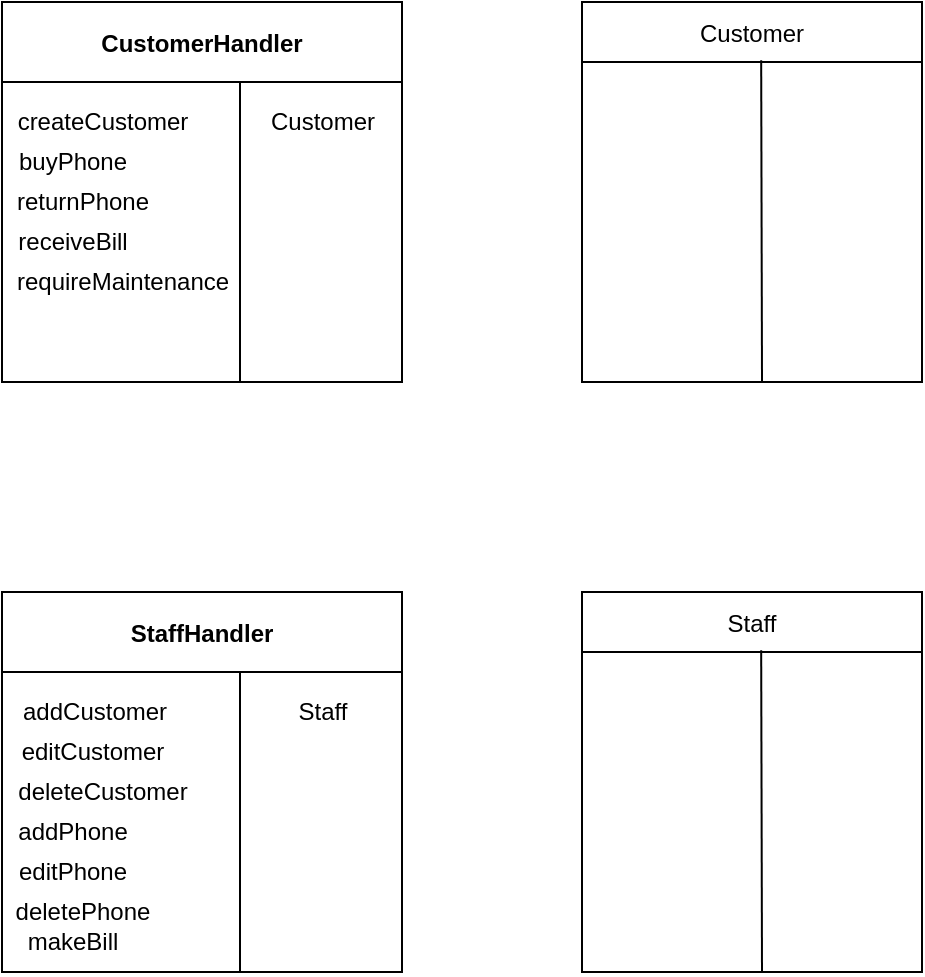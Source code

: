 <mxfile version="16.1.0" type="device" pages="3"><diagram id="q9pacjimGFGtkCTB5RSw" name="Page-1"><mxGraphModel dx="794" dy="490" grid="1" gridSize="10" guides="1" tooltips="1" connect="1" arrows="1" fold="1" page="1" pageScale="1" pageWidth="827" pageHeight="1169" math="0" shadow="0"><root><mxCell id="0"/><mxCell id="1" parent="0"/><mxCell id="vi0Lbpp2nrBMZusDsCzv-1" value="CustomerHandler" style="swimlane;startSize=40;" parent="1" vertex="1"><mxGeometry x="60" y="100" width="200" height="190" as="geometry"/></mxCell><mxCell id="vi0Lbpp2nrBMZusDsCzv-4" value="createCustomer" style="text;html=1;align=center;verticalAlign=middle;resizable=0;points=[];autosize=1;strokeColor=none;fillColor=none;" parent="vi0Lbpp2nrBMZusDsCzv-1" vertex="1"><mxGeometry y="50" width="100" height="20" as="geometry"/></mxCell><mxCell id="vi0Lbpp2nrBMZusDsCzv-3" value="buyPhone" style="text;html=1;align=center;verticalAlign=middle;resizable=0;points=[];autosize=1;strokeColor=none;fillColor=none;" parent="vi0Lbpp2nrBMZusDsCzv-1" vertex="1"><mxGeometry y="70" width="70" height="20" as="geometry"/></mxCell><mxCell id="rtRMBD1KXk7HVDrqONrq-1" value="returnPhone" style="text;html=1;align=center;verticalAlign=middle;resizable=0;points=[];autosize=1;strokeColor=none;fillColor=none;" parent="vi0Lbpp2nrBMZusDsCzv-1" vertex="1"><mxGeometry y="90" width="80" height="20" as="geometry"/></mxCell><mxCell id="rtRMBD1KXk7HVDrqONrq-2" value="receiveBill" style="text;html=1;align=center;verticalAlign=middle;resizable=0;points=[];autosize=1;strokeColor=none;fillColor=none;" parent="vi0Lbpp2nrBMZusDsCzv-1" vertex="1"><mxGeometry y="110" width="70" height="20" as="geometry"/></mxCell><mxCell id="rtRMBD1KXk7HVDrqONrq-3" value="requireMaintenance" style="text;html=1;align=center;verticalAlign=middle;resizable=0;points=[];autosize=1;strokeColor=none;fillColor=none;" parent="vi0Lbpp2nrBMZusDsCzv-1" vertex="1"><mxGeometry y="130" width="120" height="20" as="geometry"/></mxCell><mxCell id="vi0Lbpp2nrBMZusDsCzv-2" value="" style="endArrow=none;html=1;rounded=0;entryX=0.595;entryY=0.211;entryDx=0;entryDy=0;entryPerimeter=0;" parent="1" target="vi0Lbpp2nrBMZusDsCzv-1" edge="1"><mxGeometry width="50" height="50" relative="1" as="geometry"><mxPoint x="179" y="290" as="sourcePoint"/><mxPoint x="260" y="220" as="targetPoint"/></mxGeometry></mxCell><mxCell id="rtRMBD1KXk7HVDrqONrq-4" value="Customer" style="text;html=1;align=center;verticalAlign=middle;resizable=0;points=[];autosize=1;strokeColor=none;fillColor=none;" parent="1" vertex="1"><mxGeometry x="185" y="150" width="70" height="20" as="geometry"/></mxCell><mxCell id="rtRMBD1KXk7HVDrqONrq-5" value="Customer" style="swimlane;fontStyle=0;childLayout=stackLayout;horizontal=1;startSize=30;horizontalStack=0;resizeParent=1;resizeParentMax=0;resizeLast=0;collapsible=1;marginBottom=0;" parent="1" vertex="1"><mxGeometry x="350" y="100" width="170" height="190" as="geometry"/></mxCell><mxCell id="rtRMBD1KXk7HVDrqONrq-9" value="" style="endArrow=none;html=1;rounded=0;entryX=0.527;entryY=0.153;entryDx=0;entryDy=0;entryPerimeter=0;" parent="1" target="rtRMBD1KXk7HVDrqONrq-5" edge="1"><mxGeometry width="50" height="50" relative="1" as="geometry"><mxPoint x="440" y="290" as="sourcePoint"/><mxPoint x="340" y="190" as="targetPoint"/></mxGeometry></mxCell><mxCell id="6g5JFdRrBMDeentGEedH-1" value="StaffHandler" style="swimlane;startSize=40;" vertex="1" parent="1"><mxGeometry x="60" y="395" width="200" height="190" as="geometry"/></mxCell><mxCell id="6g5JFdRrBMDeentGEedH-2" value="addCustomer&lt;span style=&quot;white-space: pre&quot;&gt;&#9;&lt;/span&gt;" style="text;html=1;align=center;verticalAlign=middle;resizable=0;points=[];autosize=1;strokeColor=none;fillColor=none;" vertex="1" parent="6g5JFdRrBMDeentGEedH-1"><mxGeometry y="50" width="100" height="20" as="geometry"/></mxCell><mxCell id="6g5JFdRrBMDeentGEedH-3" value="editCustomer" style="text;html=1;align=center;verticalAlign=middle;resizable=0;points=[];autosize=1;strokeColor=none;fillColor=none;" vertex="1" parent="6g5JFdRrBMDeentGEedH-1"><mxGeometry y="70" width="90" height="20" as="geometry"/></mxCell><mxCell id="6g5JFdRrBMDeentGEedH-4" value="deleteCustomer" style="text;html=1;align=center;verticalAlign=middle;resizable=0;points=[];autosize=1;strokeColor=none;fillColor=none;" vertex="1" parent="6g5JFdRrBMDeentGEedH-1"><mxGeometry y="90" width="100" height="20" as="geometry"/></mxCell><mxCell id="6g5JFdRrBMDeentGEedH-5" value="addPhone" style="text;html=1;align=center;verticalAlign=middle;resizable=0;points=[];autosize=1;strokeColor=none;fillColor=none;" vertex="1" parent="6g5JFdRrBMDeentGEedH-1"><mxGeometry y="110" width="70" height="20" as="geometry"/></mxCell><mxCell id="6g5JFdRrBMDeentGEedH-6" value="editPhone" style="text;html=1;align=center;verticalAlign=middle;resizable=0;points=[];autosize=1;strokeColor=none;fillColor=none;" vertex="1" parent="6g5JFdRrBMDeentGEedH-1"><mxGeometry y="130" width="70" height="20" as="geometry"/></mxCell><mxCell id="6g5JFdRrBMDeentGEedH-12" value="deletePhone" style="text;html=1;align=center;verticalAlign=middle;resizable=0;points=[];autosize=1;strokeColor=none;fillColor=none;" vertex="1" parent="6g5JFdRrBMDeentGEedH-1"><mxGeometry y="150" width="80" height="20" as="geometry"/></mxCell><mxCell id="6g5JFdRrBMDeentGEedH-13" value="makeBill" style="text;html=1;align=center;verticalAlign=middle;resizable=0;points=[];autosize=1;strokeColor=none;fillColor=none;" vertex="1" parent="6g5JFdRrBMDeentGEedH-1"><mxGeometry x="5" y="165" width="60" height="20" as="geometry"/></mxCell><mxCell id="6g5JFdRrBMDeentGEedH-7" value="" style="endArrow=none;html=1;rounded=0;entryX=0.595;entryY=0.211;entryDx=0;entryDy=0;entryPerimeter=0;" edge="1" parent="1" target="6g5JFdRrBMDeentGEedH-1"><mxGeometry width="50" height="50" relative="1" as="geometry"><mxPoint x="179" y="585" as="sourcePoint"/><mxPoint x="260" y="515" as="targetPoint"/></mxGeometry></mxCell><mxCell id="6g5JFdRrBMDeentGEedH-8" value="Staff" style="text;html=1;align=center;verticalAlign=middle;resizable=0;points=[];autosize=1;strokeColor=none;fillColor=none;" vertex="1" parent="1"><mxGeometry x="200" y="445" width="40" height="20" as="geometry"/></mxCell><mxCell id="6g5JFdRrBMDeentGEedH-9" value="Staff" style="swimlane;fontStyle=0;childLayout=stackLayout;horizontal=1;startSize=30;horizontalStack=0;resizeParent=1;resizeParentMax=0;resizeLast=0;collapsible=1;marginBottom=0;" vertex="1" parent="1"><mxGeometry x="350" y="395" width="170" height="190" as="geometry"/></mxCell><mxCell id="6g5JFdRrBMDeentGEedH-10" value="" style="endArrow=none;html=1;rounded=0;entryX=0.527;entryY=0.153;entryDx=0;entryDy=0;entryPerimeter=0;" edge="1" parent="1" target="6g5JFdRrBMDeentGEedH-9"><mxGeometry width="50" height="50" relative="1" as="geometry"><mxPoint x="440" y="585" as="sourcePoint"/><mxPoint x="340" y="485" as="targetPoint"/></mxGeometry></mxCell></root></mxGraphModel></diagram><diagram id="VASYLCzxS_N-xts28IOo" name="Page-2"><mxGraphModel dx="993" dy="612" grid="1" gridSize="10" guides="1" tooltips="1" connect="1" arrows="1" fold="1" page="1" pageScale="1" pageWidth="827" pageHeight="1169" math="0" shadow="0"><root><mxCell id="But0us4ZkABLz87t-HTS-0"/><mxCell id="But0us4ZkABLz87t-HTS-1" parent="But0us4ZkABLz87t-HTS-0"/><mxCell id="4EdT63I0k6u3DHWk9C9q-5" value="CustomerScreen" style="swimlane;" parent="But0us4ZkABLz87t-HTS-1" vertex="1"><mxGeometry x="20" y="270" width="205" height="110" as="geometry"><mxRectangle x="20" y="270" width="130" height="23" as="alternateBounds"/></mxGeometry></mxCell><mxCell id="4EdT63I0k6u3DHWk9C9q-6" value="Accept customer &lt;br&gt;information" style="text;html=1;align=center;verticalAlign=middle;resizable=0;points=[];autosize=1;strokeColor=none;fillColor=none;" parent="4EdT63I0k6u3DHWk9C9q-5" vertex="1"><mxGeometry y="30" width="110" height="30" as="geometry"/></mxCell><mxCell id="4EdT63I0k6u3DHWk9C9q-8" value="CustomerHandler" style="text;html=1;align=center;verticalAlign=middle;resizable=0;points=[];autosize=1;strokeColor=none;fillColor=none;" parent="4EdT63I0k6u3DHWk9C9q-5" vertex="1"><mxGeometry x="95" y="30" width="110" height="20" as="geometry"/></mxCell><mxCell id="4EdT63I0k6u3DHWk9C9q-7" value="" style="endArrow=none;html=1;rounded=0;exitX=0.5;exitY=1;exitDx=0;exitDy=0;entryX=0.507;entryY=0.207;entryDx=0;entryDy=0;entryPerimeter=0;" parent="But0us4ZkABLz87t-HTS-1" source="4EdT63I0k6u3DHWk9C9q-5" target="4EdT63I0k6u3DHWk9C9q-5" edge="1"><mxGeometry width="50" height="50" relative="1" as="geometry"><mxPoint x="390" y="580" as="sourcePoint"/><mxPoint x="170" y="320" as="targetPoint"/></mxGeometry></mxCell><mxCell id="4EdT63I0k6u3DHWk9C9q-9" value="BuyPhoneScreen" style="swimlane;" parent="But0us4ZkABLz87t-HTS-1" vertex="1"><mxGeometry x="20" y="400" width="205" height="90" as="geometry"/></mxCell><mxCell id="4EdT63I0k6u3DHWk9C9q-12" value="CustomerHandler" style="text;html=1;align=center;verticalAlign=middle;resizable=0;points=[];autosize=1;strokeColor=none;fillColor=none;" parent="4EdT63I0k6u3DHWk9C9q-9" vertex="1"><mxGeometry x="95" y="30" width="110" height="20" as="geometry"/></mxCell><mxCell id="4EdT63I0k6u3DHWk9C9q-11" value="buyPhone" style="text;html=1;align=center;verticalAlign=middle;resizable=0;points=[];autosize=1;strokeColor=none;fillColor=none;" parent="4EdT63I0k6u3DHWk9C9q-9" vertex="1"><mxGeometry y="30" width="70" height="20" as="geometry"/></mxCell><mxCell id="4EdT63I0k6u3DHWk9C9q-10" value="" style="endArrow=none;html=1;rounded=0;exitX=0.5;exitY=1;exitDx=0;exitDy=0;entryX=0.503;entryY=0.218;entryDx=0;entryDy=0;entryPerimeter=0;" parent="But0us4ZkABLz87t-HTS-1" source="4EdT63I0k6u3DHWk9C9q-9" target="4EdT63I0k6u3DHWk9C9q-9" edge="1"><mxGeometry width="50" height="50" relative="1" as="geometry"><mxPoint x="390" y="580" as="sourcePoint"/><mxPoint x="160" y="455" as="targetPoint"/></mxGeometry></mxCell><mxCell id="4EdT63I0k6u3DHWk9C9q-13" value="ReturnPhoneScreen" style="swimlane;" parent="But0us4ZkABLz87t-HTS-1" vertex="1"><mxGeometry x="20" y="520" width="210" height="100" as="geometry"/></mxCell><mxCell id="4EdT63I0k6u3DHWk9C9q-14" value="returnPhone" style="text;html=1;align=center;verticalAlign=middle;resizable=0;points=[];autosize=1;strokeColor=none;fillColor=none;" parent="4EdT63I0k6u3DHWk9C9q-13" vertex="1"><mxGeometry y="40" width="80" height="20" as="geometry"/></mxCell><mxCell id="4EdT63I0k6u3DHWk9C9q-15" value="CustomerHandler" style="text;html=1;align=center;verticalAlign=middle;resizable=0;points=[];autosize=1;strokeColor=none;fillColor=none;" parent="4EdT63I0k6u3DHWk9C9q-13" vertex="1"><mxGeometry x="100" y="40" width="110" height="20" as="geometry"/></mxCell><mxCell id="4EdT63I0k6u3DHWk9C9q-17" value="" style="endArrow=none;html=1;rounded=0;exitX=0.5;exitY=1;exitDx=0;exitDy=0;entryX=0.507;entryY=0.216;entryDx=0;entryDy=0;entryPerimeter=0;" parent="But0us4ZkABLz87t-HTS-1" source="4EdT63I0k6u3DHWk9C9q-13" target="4EdT63I0k6u3DHWk9C9q-13" edge="1"><mxGeometry width="50" height="50" relative="1" as="geometry"><mxPoint x="390" y="580" as="sourcePoint"/><mxPoint x="410" y="480" as="targetPoint"/></mxGeometry></mxCell><mxCell id="4EdT63I0k6u3DHWk9C9q-20" value="ReceiveBillScreen" style="swimlane;" parent="But0us4ZkABLz87t-HTS-1" vertex="1"><mxGeometry x="20" y="640" width="205" height="90" as="geometry"/></mxCell><mxCell id="4EdT63I0k6u3DHWk9C9q-21" value="receiveBill" style="text;html=1;align=center;verticalAlign=middle;resizable=0;points=[];autosize=1;strokeColor=none;fillColor=none;" parent="4EdT63I0k6u3DHWk9C9q-20" vertex="1"><mxGeometry x="-5" y="40" width="70" height="20" as="geometry"/></mxCell><mxCell id="4EdT63I0k6u3DHWk9C9q-22" value="CustomerHandler" style="text;html=1;align=center;verticalAlign=middle;resizable=0;points=[];autosize=1;strokeColor=none;fillColor=none;" parent="4EdT63I0k6u3DHWk9C9q-20" vertex="1"><mxGeometry x="95" y="40" width="110" height="20" as="geometry"/></mxCell><mxCell id="4EdT63I0k6u3DHWk9C9q-23" value="" style="endArrow=none;html=1;rounded=0;exitX=0.5;exitY=1;exitDx=0;exitDy=0;entryX=0.503;entryY=0.116;entryDx=0;entryDy=0;entryPerimeter=0;" parent="But0us4ZkABLz87t-HTS-1" source="4EdT63I0k6u3DHWk9C9q-20" target="4EdT63I0k6u3DHWk9C9q-20" edge="1"><mxGeometry width="50" height="50" relative="1" as="geometry"><mxPoint x="410" y="650" as="sourcePoint"/><mxPoint x="397" y="474" as="targetPoint"/></mxGeometry></mxCell><mxCell id="4EdT63I0k6u3DHWk9C9q-24" value="RequireMaintenanceScreen" style="swimlane;" parent="But0us4ZkABLz87t-HTS-1" vertex="1"><mxGeometry x="20" y="760" width="240" height="100" as="geometry"/></mxCell><mxCell id="4EdT63I0k6u3DHWk9C9q-25" value="requireMaintenance" style="text;html=1;align=center;verticalAlign=middle;resizable=0;points=[];autosize=1;strokeColor=none;fillColor=none;" parent="4EdT63I0k6u3DHWk9C9q-24" vertex="1"><mxGeometry y="35" width="120" height="20" as="geometry"/></mxCell><mxCell id="4EdT63I0k6u3DHWk9C9q-26" value="CustomerHandler" style="text;html=1;align=center;verticalAlign=middle;resizable=0;points=[];autosize=1;strokeColor=none;fillColor=none;" parent="4EdT63I0k6u3DHWk9C9q-24" vertex="1"><mxGeometry x="130" y="35" width="110" height="20" as="geometry"/></mxCell><mxCell id="4EdT63I0k6u3DHWk9C9q-27" value="" style="endArrow=none;html=1;rounded=0;entryX=0.5;entryY=0.1;entryDx=0;entryDy=0;entryPerimeter=0;exitX=0.5;exitY=1;exitDx=0;exitDy=0;" parent="But0us4ZkABLz87t-HTS-1" source="4EdT63I0k6u3DHWk9C9q-24" target="4EdT63I0k6u3DHWk9C9q-24" edge="1"><mxGeometry width="50" height="50" relative="1" as="geometry"><mxPoint x="390" y="510" as="sourcePoint"/><mxPoint x="440" y="460" as="targetPoint"/></mxGeometry></mxCell><mxCell id="2ipgf9OjWLmJhyGRq4yi-0" value="CustomerHandler" style="swimlane;startSize=40;" parent="But0us4ZkABLz87t-HTS-1" vertex="1"><mxGeometry x="260" y="460" width="190" height="190" as="geometry"/></mxCell><mxCell id="2ipgf9OjWLmJhyGRq4yi-1" value="createCustomer" style="text;html=1;align=center;verticalAlign=middle;resizable=0;points=[];autosize=1;strokeColor=none;fillColor=none;" parent="2ipgf9OjWLmJhyGRq4yi-0" vertex="1"><mxGeometry y="50" width="100" height="20" as="geometry"/></mxCell><mxCell id="2ipgf9OjWLmJhyGRq4yi-2" value="buyPhone" style="text;html=1;align=center;verticalAlign=middle;resizable=0;points=[];autosize=1;strokeColor=none;fillColor=none;" parent="2ipgf9OjWLmJhyGRq4yi-0" vertex="1"><mxGeometry y="70" width="70" height="20" as="geometry"/></mxCell><mxCell id="2ipgf9OjWLmJhyGRq4yi-3" value="returnPhone" style="text;html=1;align=center;verticalAlign=middle;resizable=0;points=[];autosize=1;strokeColor=none;fillColor=none;" parent="2ipgf9OjWLmJhyGRq4yi-0" vertex="1"><mxGeometry y="90" width="80" height="20" as="geometry"/></mxCell><mxCell id="2ipgf9OjWLmJhyGRq4yi-4" value="receiveBill" style="text;html=1;align=center;verticalAlign=middle;resizable=0;points=[];autosize=1;strokeColor=none;fillColor=none;" parent="2ipgf9OjWLmJhyGRq4yi-0" vertex="1"><mxGeometry y="110" width="70" height="20" as="geometry"/></mxCell><mxCell id="2ipgf9OjWLmJhyGRq4yi-5" value="requireMaintenance" style="text;html=1;align=center;verticalAlign=middle;resizable=0;points=[];autosize=1;strokeColor=none;fillColor=none;" parent="2ipgf9OjWLmJhyGRq4yi-0" vertex="1"><mxGeometry y="130" width="120" height="20" as="geometry"/></mxCell><mxCell id="2ipgf9OjWLmJhyGRq4yi-7" value="Customer" style="text;html=1;align=center;verticalAlign=middle;resizable=0;points=[];autosize=1;strokeColor=none;fillColor=none;" parent="2ipgf9OjWLmJhyGRq4yi-0" vertex="1"><mxGeometry x="120" y="50" width="70" height="20" as="geometry"/></mxCell><mxCell id="2ipgf9OjWLmJhyGRq4yi-6" value="" style="endArrow=none;html=1;rounded=0;" parent="But0us4ZkABLz87t-HTS-1" edge="1"><mxGeometry width="50" height="50" relative="1" as="geometry"><mxPoint x="380" y="650" as="sourcePoint"/><mxPoint x="380" y="500" as="targetPoint"/></mxGeometry></mxCell><mxCell id="2ipgf9OjWLmJhyGRq4yi-8" value="Customer" style="swimlane;" parent="But0us4ZkABLz87t-HTS-1" vertex="1"><mxGeometry x="460" y="460" width="200" height="220" as="geometry"/></mxCell><mxCell id="2ipgf9OjWLmJhyGRq4yi-10" value="buyPhone" style="text;html=1;align=center;verticalAlign=middle;resizable=0;points=[];autosize=1;strokeColor=none;fillColor=none;" parent="2ipgf9OjWLmJhyGRq4yi-8" vertex="1"><mxGeometry y="55" width="70" height="20" as="geometry"/></mxCell><mxCell id="2ipgf9OjWLmJhyGRq4yi-11" value="returnPhone" style="text;html=1;align=center;verticalAlign=middle;resizable=0;points=[];autosize=1;strokeColor=none;fillColor=none;" parent="2ipgf9OjWLmJhyGRq4yi-8" vertex="1"><mxGeometry y="90" width="80" height="20" as="geometry"/></mxCell><mxCell id="2ipgf9OjWLmJhyGRq4yi-12" value="receiveBill" style="text;html=1;align=center;verticalAlign=middle;resizable=0;points=[];autosize=1;strokeColor=none;fillColor=none;" parent="2ipgf9OjWLmJhyGRq4yi-8" vertex="1"><mxGeometry y="120" width="70" height="20" as="geometry"/></mxCell><mxCell id="2ipgf9OjWLmJhyGRq4yi-13" value="requireMaintenance" style="text;html=1;align=center;verticalAlign=middle;resizable=0;points=[];autosize=1;strokeColor=none;fillColor=none;" parent="2ipgf9OjWLmJhyGRq4yi-8" vertex="1"><mxGeometry y="155" width="120" height="20" as="geometry"/></mxCell><mxCell id="2ipgf9OjWLmJhyGRq4yi-18" value="Maintenance" style="text;html=1;align=center;verticalAlign=middle;resizable=0;points=[];autosize=1;strokeColor=none;fillColor=none;" parent="2ipgf9OjWLmJhyGRq4yi-8" vertex="1"><mxGeometry x="120" y="155" width="80" height="20" as="geometry"/></mxCell><mxCell id="2ipgf9OjWLmJhyGRq4yi-17" value="Payment" style="text;html=1;align=center;verticalAlign=middle;resizable=0;points=[];autosize=1;strokeColor=none;fillColor=none;" parent="2ipgf9OjWLmJhyGRq4yi-8" vertex="1"><mxGeometry x="120" y="120" width="60" height="20" as="geometry"/></mxCell><mxCell id="2ipgf9OjWLmJhyGRq4yi-16" value="Phone" style="text;html=1;align=center;verticalAlign=middle;resizable=0;points=[];autosize=1;strokeColor=none;fillColor=none;" parent="2ipgf9OjWLmJhyGRq4yi-8" vertex="1"><mxGeometry x="120" y="90" width="50" height="20" as="geometry"/></mxCell><mxCell id="2ipgf9OjWLmJhyGRq4yi-15" value="Phone" style="text;html=1;align=center;verticalAlign=middle;resizable=0;points=[];autosize=1;strokeColor=none;fillColor=none;" parent="2ipgf9OjWLmJhyGRq4yi-8" vertex="1"><mxGeometry x="120" y="55" width="50" height="20" as="geometry"/></mxCell><mxCell id="2ipgf9OjWLmJhyGRq4yi-27" value="CustomerDB" style="text;html=1;align=center;verticalAlign=middle;resizable=0;points=[];autosize=1;strokeColor=none;fillColor=none;" parent="2ipgf9OjWLmJhyGRq4yi-8" vertex="1"><mxGeometry x="120" y="190" width="80" height="20" as="geometry"/></mxCell><mxCell id="2ipgf9OjWLmJhyGRq4yi-14" value="" style="endArrow=none;html=1;rounded=0;entryX=0.607;entryY=0.112;entryDx=0;entryDy=0;entryPerimeter=0;" parent="But0us4ZkABLz87t-HTS-1" target="2ipgf9OjWLmJhyGRq4yi-8" edge="1"><mxGeometry width="50" height="50" relative="1" as="geometry"><mxPoint x="581" y="680" as="sourcePoint"/><mxPoint x="588" y="480" as="targetPoint"/></mxGeometry></mxCell><mxCell id="2ipgf9OjWLmJhyGRq4yi-20" value="Phone" style="swimlane;startSize=30;" parent="But0us4ZkABLz87t-HTS-1" vertex="1"><mxGeometry x="700" y="370" width="120" height="70" as="geometry"/></mxCell><mxCell id="2ipgf9OjWLmJhyGRq4yi-32" value="PhoneDB" style="text;html=1;align=center;verticalAlign=middle;resizable=0;points=[];autosize=1;strokeColor=none;fillColor=none;" parent="2ipgf9OjWLmJhyGRq4yi-20" vertex="1"><mxGeometry x="57" y="30" width="70" height="20" as="geometry"/></mxCell><mxCell id="2ipgf9OjWLmJhyGRq4yi-22" value="" style="endArrow=none;html=1;rounded=0;entryX=0.5;entryY=1;entryDx=0;entryDy=0;" parent="But0us4ZkABLz87t-HTS-1" target="2ipgf9OjWLmJhyGRq4yi-20" edge="1"><mxGeometry width="50" height="50" relative="1" as="geometry"><mxPoint x="760" y="400" as="sourcePoint"/><mxPoint x="749" y="440" as="targetPoint"/></mxGeometry></mxCell><mxCell id="2ipgf9OjWLmJhyGRq4yi-23" value="Payment" style="swimlane;" parent="But0us4ZkABLz87t-HTS-1" vertex="1"><mxGeometry x="700" y="450" width="127" height="80" as="geometry"/></mxCell><mxCell id="2ipgf9OjWLmJhyGRq4yi-33" value="PaymentDB" style="text;html=1;align=center;verticalAlign=middle;resizable=0;points=[];autosize=1;strokeColor=none;fillColor=none;" parent="2ipgf9OjWLmJhyGRq4yi-23" vertex="1"><mxGeometry x="45" y="30" width="80" height="20" as="geometry"/></mxCell><mxCell id="2ipgf9OjWLmJhyGRq4yi-24" value="" style="endArrow=none;html=1;rounded=0;" parent="But0us4ZkABLz87t-HTS-1" edge="1"><mxGeometry width="50" height="50" relative="1" as="geometry"><mxPoint x="750" y="474" as="sourcePoint"/><mxPoint x="750" y="530" as="targetPoint"/></mxGeometry></mxCell><mxCell id="2ipgf9OjWLmJhyGRq4yi-25" value="Maintenance" style="swimlane;" parent="But0us4ZkABLz87t-HTS-1" vertex="1"><mxGeometry x="690" y="670" width="130" height="70" as="geometry"/></mxCell><mxCell id="2ipgf9OjWLmJhyGRq4yi-34" value="MaintenanceDB" style="text;html=1;align=center;verticalAlign=middle;resizable=0;points=[];autosize=1;strokeColor=none;fillColor=none;" parent="2ipgf9OjWLmJhyGRq4yi-25" vertex="1"><mxGeometry x="35" y="30" width="100" height="20" as="geometry"/></mxCell><mxCell id="2ipgf9OjWLmJhyGRq4yi-26" value="" style="endArrow=none;html=1;rounded=0;exitX=0.25;exitY=1;exitDx=0;exitDy=0;entryX=0.252;entryY=0.32;entryDx=0;entryDy=0;entryPerimeter=0;" parent="But0us4ZkABLz87t-HTS-1" source="2ipgf9OjWLmJhyGRq4yi-25" target="2ipgf9OjWLmJhyGRq4yi-25" edge="1"><mxGeometry width="50" height="50" relative="1" as="geometry"><mxPoint x="737" y="840" as="sourcePoint"/><mxPoint x="728" y="660" as="targetPoint"/></mxGeometry></mxCell><mxCell id="2ipgf9OjWLmJhyGRq4yi-28" value="CustomerDB" style="swimlane;" parent="But0us4ZkABLz87t-HTS-1" vertex="1"><mxGeometry x="460" y="720" width="200" height="70" as="geometry"><mxRectangle x="20" y="270" width="130" height="23" as="alternateBounds"/></mxGeometry></mxCell><mxCell id="2ipgf9OjWLmJhyGRq4yi-29" value="write Customer&amp;nbsp;" style="text;html=1;align=center;verticalAlign=middle;resizable=0;points=[];autosize=1;strokeColor=none;fillColor=none;" parent="2ipgf9OjWLmJhyGRq4yi-28" vertex="1"><mxGeometry x="5" y="35" width="100" height="20" as="geometry"/></mxCell><mxCell id="2ipgf9OjWLmJhyGRq4yi-31" value="" style="endArrow=none;html=1;rounded=0;entryX=0.495;entryY=0.218;entryDx=0;entryDy=0;entryPerimeter=0;exitX=0.5;exitY=1;exitDx=0;exitDy=0;" parent="But0us4ZkABLz87t-HTS-1" source="2ipgf9OjWLmJhyGRq4yi-28" target="2ipgf9OjWLmJhyGRq4yi-28" edge="1"><mxGeometry width="50" height="50" relative="1" as="geometry"><mxPoint x="390" y="620" as="sourcePoint"/><mxPoint x="440" y="570" as="targetPoint"/></mxGeometry></mxCell><mxCell id="2ipgf9OjWLmJhyGRq4yi-35" value="PhoneDB" style="swimlane;" parent="But0us4ZkABLz87t-HTS-1" vertex="1"><mxGeometry x="696" y="290" width="128" height="70" as="geometry"/></mxCell><mxCell id="2ipgf9OjWLmJhyGRq4yi-36" value="Buy&amp;nbsp;" style="text;html=1;align=center;verticalAlign=middle;resizable=0;points=[];autosize=1;strokeColor=none;fillColor=none;" parent="2ipgf9OjWLmJhyGRq4yi-35" vertex="1"><mxGeometry x="6" y="25" width="40" height="20" as="geometry"/></mxCell><mxCell id="2ipgf9OjWLmJhyGRq4yi-37" value="Phone" style="text;html=1;align=center;verticalAlign=middle;resizable=0;points=[];autosize=1;strokeColor=none;fillColor=none;" parent="2ipgf9OjWLmJhyGRq4yi-35" vertex="1"><mxGeometry x="1" y="50" width="50" height="20" as="geometry"/></mxCell><mxCell id="2ipgf9OjWLmJhyGRq4yi-38" value="" style="endArrow=none;html=1;rounded=0;exitX=0.5;exitY=1;exitDx=0;exitDy=0;entryX=0.499;entryY=0.114;entryDx=0;entryDy=0;entryPerimeter=0;" parent="But0us4ZkABLz87t-HTS-1" source="2ipgf9OjWLmJhyGRq4yi-35" target="2ipgf9OjWLmJhyGRq4yi-35" edge="1"><mxGeometry width="50" height="50" relative="1" as="geometry"><mxPoint x="390" y="630" as="sourcePoint"/><mxPoint x="560" y="340" as="targetPoint"/></mxGeometry></mxCell><mxCell id="2ipgf9OjWLmJhyGRq4yi-39" value="PaymentDB" style="swimlane;" parent="But0us4ZkABLz87t-HTS-1" vertex="1"><mxGeometry x="700" y="550" width="124" height="100" as="geometry"/></mxCell><mxCell id="2ipgf9OjWLmJhyGRq4yi-42" value="Details" style="text;html=1;align=center;verticalAlign=middle;resizable=0;points=[];autosize=1;strokeColor=none;fillColor=none;" parent="2ipgf9OjWLmJhyGRq4yi-39" vertex="1"><mxGeometry y="70" width="50" height="20" as="geometry"/></mxCell><mxCell id="2ipgf9OjWLmJhyGRq4yi-41" value="Date" style="text;html=1;align=center;verticalAlign=middle;resizable=0;points=[];autosize=1;strokeColor=none;fillColor=none;" parent="2ipgf9OjWLmJhyGRq4yi-39" vertex="1"><mxGeometry y="50" width="40" height="20" as="geometry"/></mxCell><mxCell id="2ipgf9OjWLmJhyGRq4yi-40" value="Bill&amp;nbsp;" style="text;html=1;align=center;verticalAlign=middle;resizable=0;points=[];autosize=1;strokeColor=none;fillColor=none;" parent="2ipgf9OjWLmJhyGRq4yi-39" vertex="1"><mxGeometry y="30" width="30" height="20" as="geometry"/></mxCell><mxCell id="2ipgf9OjWLmJhyGRq4yi-45" value="" style="endArrow=none;html=1;rounded=0;entryX=0.489;entryY=0.236;entryDx=0;entryDy=0;entryPerimeter=0;exitX=0.5;exitY=1;exitDx=0;exitDy=0;" parent="But0us4ZkABLz87t-HTS-1" source="2ipgf9OjWLmJhyGRq4yi-39" target="2ipgf9OjWLmJhyGRq4yi-39" edge="1"><mxGeometry width="50" height="50" relative="1" as="geometry"><mxPoint x="390" y="630" as="sourcePoint"/><mxPoint x="760" y="580" as="targetPoint"/></mxGeometry></mxCell><mxCell id="2ipgf9OjWLmJhyGRq4yi-46" value="MaintenanceDB" style="swimlane;" parent="But0us4ZkABLz87t-HTS-1" vertex="1"><mxGeometry x="690" y="760" width="130" height="100" as="geometry"/></mxCell><mxCell id="2ipgf9OjWLmJhyGRq4yi-48" value="Customer" style="text;html=1;align=center;verticalAlign=middle;resizable=0;points=[];autosize=1;strokeColor=none;fillColor=none;" parent="2ipgf9OjWLmJhyGRq4yi-46" vertex="1"><mxGeometry y="55" width="70" height="20" as="geometry"/></mxCell><mxCell id="2ipgf9OjWLmJhyGRq4yi-47" value="Phone" style="text;html=1;align=center;verticalAlign=middle;resizable=0;points=[];autosize=1;strokeColor=none;fillColor=none;" parent="2ipgf9OjWLmJhyGRq4yi-46" vertex="1"><mxGeometry y="35" width="50" height="20" as="geometry"/></mxCell><mxCell id="2ipgf9OjWLmJhyGRq4yi-49" value="Error" style="text;html=1;align=center;verticalAlign=middle;resizable=0;points=[];autosize=1;strokeColor=none;fillColor=none;" parent="2ipgf9OjWLmJhyGRq4yi-46" vertex="1"><mxGeometry y="80" width="40" height="20" as="geometry"/></mxCell><mxCell id="2ipgf9OjWLmJhyGRq4yi-50" value="" style="endArrow=none;html=1;rounded=0;exitX=0.5;exitY=1;exitDx=0;exitDy=0;entryX=0.488;entryY=0.24;entryDx=0;entryDy=0;entryPerimeter=0;" parent="But0us4ZkABLz87t-HTS-1" source="2ipgf9OjWLmJhyGRq4yi-46" target="2ipgf9OjWLmJhyGRq4yi-46" edge="1"><mxGeometry width="50" height="50" relative="1" as="geometry"><mxPoint x="390" y="630" as="sourcePoint"/><mxPoint x="755" y="790" as="targetPoint"/></mxGeometry></mxCell></root></mxGraphModel></diagram><diagram id="ZqmJuc60T5loQNXANwP7" name="Page-3"><mxGraphModel dx="993" dy="612" grid="1" gridSize="10" guides="1" tooltips="1" connect="1" arrows="1" fold="1" page="1" pageScale="1" pageWidth="827" pageHeight="1169" math="0" shadow="0"><root><mxCell id="YpAfcPMu-iPztqNvWkc2-0"/><mxCell id="YpAfcPMu-iPztqNvWkc2-1" parent="YpAfcPMu-iPztqNvWkc2-0"/><mxCell id="B7MIRpE8AdFawxnBj2PQ-0" value="StaffScreen" style="swimlane;" vertex="1" parent="YpAfcPMu-iPztqNvWkc2-1"><mxGeometry x="20" y="270" width="200" height="110" as="geometry"><mxRectangle x="20" y="270" width="130" height="23" as="alternateBounds"/></mxGeometry></mxCell><mxCell id="B7MIRpE8AdFawxnBj2PQ-1" value="Accept Staff&lt;br&gt;information" style="text;html=1;align=center;verticalAlign=middle;resizable=0;points=[];autosize=1;strokeColor=none;fillColor=none;" vertex="1" parent="B7MIRpE8AdFawxnBj2PQ-0"><mxGeometry y="30" width="80" height="30" as="geometry"/></mxCell><mxCell id="oTaR048eBiFosrL7htHt-4" value="StaffHandler" style="text;html=1;align=center;verticalAlign=middle;resizable=0;points=[];autosize=1;strokeColor=none;fillColor=none;" vertex="1" parent="B7MIRpE8AdFawxnBj2PQ-0"><mxGeometry x="110" y="30" width="80" height="20" as="geometry"/></mxCell><mxCell id="B7MIRpE8AdFawxnBj2PQ-3" value="" style="endArrow=none;html=1;rounded=0;exitX=0.5;exitY=1;exitDx=0;exitDy=0;entryX=0.507;entryY=0.207;entryDx=0;entryDy=0;entryPerimeter=0;" edge="1" parent="YpAfcPMu-iPztqNvWkc2-1" source="B7MIRpE8AdFawxnBj2PQ-0" target="B7MIRpE8AdFawxnBj2PQ-0"><mxGeometry width="50" height="50" relative="1" as="geometry"><mxPoint x="390" y="580" as="sourcePoint"/><mxPoint x="170" y="320" as="targetPoint"/></mxGeometry></mxCell><mxCell id="B7MIRpE8AdFawxnBj2PQ-4" value="CustomerManageScreen" style="swimlane;startSize=23;" vertex="1" parent="YpAfcPMu-iPztqNvWkc2-1"><mxGeometry x="20" y="400" width="200" height="90" as="geometry"/></mxCell><mxCell id="B7MIRpE8AdFawxnBj2PQ-5" value="StaffHandler" style="text;html=1;align=center;verticalAlign=middle;resizable=0;points=[];autosize=1;strokeColor=none;fillColor=none;" vertex="1" parent="B7MIRpE8AdFawxnBj2PQ-4"><mxGeometry x="110" y="30" width="80" height="20" as="geometry"/></mxCell><mxCell id="B7MIRpE8AdFawxnBj2PQ-6" value="addCustomer" style="text;html=1;align=center;verticalAlign=middle;resizable=0;points=[];autosize=1;strokeColor=none;fillColor=none;" vertex="1" parent="B7MIRpE8AdFawxnBj2PQ-4"><mxGeometry y="30" width="90" height="20" as="geometry"/></mxCell><mxCell id="B7MIRpE8AdFawxnBj2PQ-65" value="editCustomer" style="text;html=1;align=center;verticalAlign=middle;resizable=0;points=[];autosize=1;strokeColor=none;fillColor=none;" vertex="1" parent="B7MIRpE8AdFawxnBj2PQ-4"><mxGeometry y="50" width="90" height="20" as="geometry"/></mxCell><mxCell id="B7MIRpE8AdFawxnBj2PQ-66" value="deleteCustomer" style="text;html=1;align=center;verticalAlign=middle;resizable=0;points=[];autosize=1;strokeColor=none;fillColor=none;" vertex="1" parent="B7MIRpE8AdFawxnBj2PQ-4"><mxGeometry x="-5" y="70" width="100" height="20" as="geometry"/></mxCell><mxCell id="B7MIRpE8AdFawxnBj2PQ-7" value="" style="endArrow=none;html=1;rounded=0;exitX=0.5;exitY=1;exitDx=0;exitDy=0;entryX=0.503;entryY=0.218;entryDx=0;entryDy=0;entryPerimeter=0;" edge="1" parent="YpAfcPMu-iPztqNvWkc2-1" source="B7MIRpE8AdFawxnBj2PQ-4" target="B7MIRpE8AdFawxnBj2PQ-4"><mxGeometry width="50" height="50" relative="1" as="geometry"><mxPoint x="390" y="580" as="sourcePoint"/><mxPoint x="160" y="455" as="targetPoint"/></mxGeometry></mxCell><mxCell id="B7MIRpE8AdFawxnBj2PQ-8" value="PhoneManageScreen" style="swimlane;" vertex="1" parent="YpAfcPMu-iPztqNvWkc2-1"><mxGeometry x="20" y="520" width="190" height="100" as="geometry"/></mxCell><mxCell id="B7MIRpE8AdFawxnBj2PQ-9" value="addPhone" style="text;html=1;align=center;verticalAlign=middle;resizable=0;points=[];autosize=1;strokeColor=none;fillColor=none;" vertex="1" parent="B7MIRpE8AdFawxnBj2PQ-8"><mxGeometry x="5" y="40" width="70" height="20" as="geometry"/></mxCell><mxCell id="B7MIRpE8AdFawxnBj2PQ-10" value="StaffHandler" style="text;html=1;align=center;verticalAlign=middle;resizable=0;points=[];autosize=1;strokeColor=none;fillColor=none;" vertex="1" parent="B7MIRpE8AdFawxnBj2PQ-8"><mxGeometry x="100" y="40" width="80" height="20" as="geometry"/></mxCell><mxCell id="2Jd4htM8V7R4BBNJKLhT-6" value="editPhone" style="text;html=1;align=center;verticalAlign=middle;resizable=0;points=[];autosize=1;strokeColor=none;fillColor=none;" vertex="1" parent="B7MIRpE8AdFawxnBj2PQ-8"><mxGeometry x="5" y="60" width="70" height="20" as="geometry"/></mxCell><mxCell id="2Jd4htM8V7R4BBNJKLhT-7" value="deletePhone" style="text;html=1;align=center;verticalAlign=middle;resizable=0;points=[];autosize=1;strokeColor=none;fillColor=none;" vertex="1" parent="B7MIRpE8AdFawxnBj2PQ-8"><mxGeometry y="80" width="80" height="20" as="geometry"/></mxCell><mxCell id="B7MIRpE8AdFawxnBj2PQ-11" value="" style="endArrow=none;html=1;rounded=0;exitX=0.5;exitY=1;exitDx=0;exitDy=0;entryX=0.507;entryY=0.216;entryDx=0;entryDy=0;entryPerimeter=0;" edge="1" parent="YpAfcPMu-iPztqNvWkc2-1" source="B7MIRpE8AdFawxnBj2PQ-8" target="B7MIRpE8AdFawxnBj2PQ-8"><mxGeometry width="50" height="50" relative="1" as="geometry"><mxPoint x="390" y="580" as="sourcePoint"/><mxPoint x="410" y="480" as="targetPoint"/></mxGeometry></mxCell><mxCell id="B7MIRpE8AdFawxnBj2PQ-20" value="StaffHandler" style="swimlane;startSize=40;" vertex="1" parent="YpAfcPMu-iPztqNvWkc2-1"><mxGeometry x="250" y="380" width="170" height="190" as="geometry"/></mxCell><mxCell id="B7MIRpE8AdFawxnBj2PQ-26" value="Staff" style="text;html=1;align=center;verticalAlign=middle;resizable=0;points=[];autosize=1;strokeColor=none;fillColor=none;" vertex="1" parent="B7MIRpE8AdFawxnBj2PQ-20"><mxGeometry x="124" y="50" width="40" height="20" as="geometry"/></mxCell><mxCell id="oTaR048eBiFosrL7htHt-6" value="addCustomer" style="text;html=1;align=center;verticalAlign=middle;resizable=0;points=[];autosize=1;strokeColor=none;fillColor=none;" vertex="1" parent="B7MIRpE8AdFawxnBj2PQ-20"><mxGeometry x="5" y="50" width="90" height="20" as="geometry"/></mxCell><mxCell id="oTaR048eBiFosrL7htHt-7" value="editCustomer" style="text;html=1;align=center;verticalAlign=middle;resizable=0;points=[];autosize=1;strokeColor=none;fillColor=none;" vertex="1" parent="B7MIRpE8AdFawxnBj2PQ-20"><mxGeometry x="5" y="70" width="90" height="20" as="geometry"/></mxCell><mxCell id="oTaR048eBiFosrL7htHt-8" value="deleteCustomer" style="text;html=1;align=center;verticalAlign=middle;resizable=0;points=[];autosize=1;strokeColor=none;fillColor=none;" vertex="1" parent="B7MIRpE8AdFawxnBj2PQ-20"><mxGeometry y="90" width="100" height="20" as="geometry"/></mxCell><mxCell id="oTaR048eBiFosrL7htHt-15" value="addPhone" style="text;html=1;align=center;verticalAlign=middle;resizable=0;points=[];autosize=1;strokeColor=none;fillColor=none;" vertex="1" parent="B7MIRpE8AdFawxnBj2PQ-20"><mxGeometry x="10" y="110" width="70" height="20" as="geometry"/></mxCell><mxCell id="oTaR048eBiFosrL7htHt-16" value="editPhone" style="text;html=1;align=center;verticalAlign=middle;resizable=0;points=[];autosize=1;strokeColor=none;fillColor=none;" vertex="1" parent="B7MIRpE8AdFawxnBj2PQ-20"><mxGeometry x="10" y="130" width="70" height="20" as="geometry"/></mxCell><mxCell id="oTaR048eBiFosrL7htHt-17" value="deletePhone" style="text;html=1;align=center;verticalAlign=middle;resizable=0;points=[];autosize=1;strokeColor=none;fillColor=none;" vertex="1" parent="B7MIRpE8AdFawxnBj2PQ-20"><mxGeometry x="5" y="150" width="80" height="20" as="geometry"/></mxCell><mxCell id="oTaR048eBiFosrL7htHt-18" value="makeBill" style="text;html=1;align=center;verticalAlign=middle;resizable=0;points=[];autosize=1;strokeColor=none;fillColor=none;" vertex="1" parent="B7MIRpE8AdFawxnBj2PQ-20"><mxGeometry x="10" y="170" width="60" height="20" as="geometry"/></mxCell><mxCell id="B7MIRpE8AdFawxnBj2PQ-27" value="" style="endArrow=none;html=1;rounded=0;entryX=0.632;entryY=0.211;entryDx=0;entryDy=0;entryPerimeter=0;" edge="1" parent="YpAfcPMu-iPztqNvWkc2-1" target="B7MIRpE8AdFawxnBj2PQ-20"><mxGeometry width="50" height="50" relative="1" as="geometry"><mxPoint x="357" y="570" as="sourcePoint"/><mxPoint x="380" y="500" as="targetPoint"/></mxGeometry></mxCell><mxCell id="B7MIRpE8AdFawxnBj2PQ-28" value="Staff" style="swimlane;" vertex="1" parent="YpAfcPMu-iPztqNvWkc2-1"><mxGeometry x="460" y="380" width="210" height="220" as="geometry"/></mxCell><mxCell id="B7MIRpE8AdFawxnBj2PQ-36" value="CustomerManage" style="text;html=1;align=center;verticalAlign=middle;resizable=0;points=[];autosize=1;strokeColor=none;fillColor=none;" vertex="1" parent="B7MIRpE8AdFawxnBj2PQ-28"><mxGeometry x="95" y="40" width="110" height="20" as="geometry"/></mxCell><mxCell id="gPdZuesR8UJsxTHn9r74-0" value="addCustomer" style="text;html=1;align=center;verticalAlign=middle;resizable=0;points=[];autosize=1;strokeColor=none;fillColor=none;" vertex="1" parent="B7MIRpE8AdFawxnBj2PQ-28"><mxGeometry x="5" y="40" width="90" height="20" as="geometry"/></mxCell><mxCell id="gPdZuesR8UJsxTHn9r74-1" value="editCustomer" style="text;html=1;align=center;verticalAlign=middle;resizable=0;points=[];autosize=1;strokeColor=none;fillColor=none;" vertex="1" parent="B7MIRpE8AdFawxnBj2PQ-28"><mxGeometry x="5" y="60" width="90" height="20" as="geometry"/></mxCell><mxCell id="gPdZuesR8UJsxTHn9r74-2" value="deleteCustomer" style="text;html=1;align=center;verticalAlign=middle;resizable=0;points=[];autosize=1;strokeColor=none;fillColor=none;" vertex="1" parent="B7MIRpE8AdFawxnBj2PQ-28"><mxGeometry y="80" width="100" height="20" as="geometry"/></mxCell><mxCell id="gPdZuesR8UJsxTHn9r74-3" value="addPhone" style="text;html=1;align=center;verticalAlign=middle;resizable=0;points=[];autosize=1;strokeColor=none;fillColor=none;" vertex="1" parent="B7MIRpE8AdFawxnBj2PQ-28"><mxGeometry x="10" y="100" width="70" height="20" as="geometry"/></mxCell><mxCell id="gPdZuesR8UJsxTHn9r74-4" value="editPhone" style="text;html=1;align=center;verticalAlign=middle;resizable=0;points=[];autosize=1;strokeColor=none;fillColor=none;" vertex="1" parent="B7MIRpE8AdFawxnBj2PQ-28"><mxGeometry x="10" y="120" width="70" height="20" as="geometry"/></mxCell><mxCell id="gPdZuesR8UJsxTHn9r74-5" value="deletePhone" style="text;html=1;align=center;verticalAlign=middle;resizable=0;points=[];autosize=1;strokeColor=none;fillColor=none;" vertex="1" parent="B7MIRpE8AdFawxnBj2PQ-28"><mxGeometry x="5" y="140" width="80" height="20" as="geometry"/></mxCell><mxCell id="gPdZuesR8UJsxTHn9r74-6" value="makeBill" style="text;html=1;align=center;verticalAlign=middle;resizable=0;points=[];autosize=1;strokeColor=none;fillColor=none;" vertex="1" parent="B7MIRpE8AdFawxnBj2PQ-28"><mxGeometry x="10" y="160" width="60" height="20" as="geometry"/></mxCell><mxCell id="2u7iI51PgsTMEamPfDTZ-0" value="CustomerManage" style="text;html=1;align=center;verticalAlign=middle;resizable=0;points=[];autosize=1;strokeColor=none;fillColor=none;" vertex="1" parent="B7MIRpE8AdFawxnBj2PQ-28"><mxGeometry x="95" y="60" width="110" height="20" as="geometry"/></mxCell><mxCell id="2u7iI51PgsTMEamPfDTZ-1" value="CustomerManage" style="text;html=1;align=center;verticalAlign=middle;resizable=0;points=[];autosize=1;strokeColor=none;fillColor=none;" vertex="1" parent="B7MIRpE8AdFawxnBj2PQ-28"><mxGeometry x="95" y="80" width="110" height="20" as="geometry"/></mxCell><mxCell id="B7MIRpE8AdFawxnBj2PQ-2" value="PhoneManage" style="text;html=1;align=center;verticalAlign=middle;resizable=0;points=[];autosize=1;strokeColor=none;fillColor=none;" vertex="1" parent="B7MIRpE8AdFawxnBj2PQ-28"><mxGeometry x="105" y="100" width="90" height="20" as="geometry"/></mxCell><mxCell id="2u7iI51PgsTMEamPfDTZ-2" value="PhoneManage" style="text;html=1;align=center;verticalAlign=middle;resizable=0;points=[];autosize=1;strokeColor=none;fillColor=none;" vertex="1" parent="B7MIRpE8AdFawxnBj2PQ-28"><mxGeometry x="105" y="120" width="90" height="20" as="geometry"/></mxCell><mxCell id="2u7iI51PgsTMEamPfDTZ-3" value="PhoneManage" style="text;html=1;align=center;verticalAlign=middle;resizable=0;points=[];autosize=1;strokeColor=none;fillColor=none;" vertex="1" parent="B7MIRpE8AdFawxnBj2PQ-28"><mxGeometry x="105" y="140" width="90" height="20" as="geometry"/></mxCell><mxCell id="2u7iI51PgsTMEamPfDTZ-4" value="BillManage" style="text;html=1;align=center;verticalAlign=middle;resizable=0;points=[];autosize=1;strokeColor=none;fillColor=none;" vertex="1" parent="B7MIRpE8AdFawxnBj2PQ-28"><mxGeometry x="110" y="160" width="70" height="20" as="geometry"/></mxCell><mxCell id="B7MIRpE8AdFawxnBj2PQ-38" value="" style="endArrow=none;html=1;rounded=0;" edge="1" parent="YpAfcPMu-iPztqNvWkc2-1"><mxGeometry width="50" height="50" relative="1" as="geometry"><mxPoint x="560" y="400" as="sourcePoint"/><mxPoint x="560" y="600" as="targetPoint"/></mxGeometry></mxCell><mxCell id="B7MIRpE8AdFawxnBj2PQ-39" value="CustomerManage" style="swimlane;startSize=30;" vertex="1" parent="YpAfcPMu-iPztqNvWkc2-1"><mxGeometry x="686" y="340" width="124" height="80" as="geometry"/></mxCell><mxCell id="B7MIRpE8AdFawxnBj2PQ-41" value="" style="endArrow=none;html=1;rounded=0;" edge="1" parent="B7MIRpE8AdFawxnBj2PQ-39"><mxGeometry width="50" height="50" relative="1" as="geometry"><mxPoint x="35" y="30" as="sourcePoint"/><mxPoint x="35" y="80" as="targetPoint"/></mxGeometry></mxCell><mxCell id="7I8kecBOZWrHu5x0kgdk-8" value="CustomerDB" style="text;html=1;align=center;verticalAlign=middle;resizable=0;points=[];autosize=1;strokeColor=none;fillColor=none;" vertex="1" parent="B7MIRpE8AdFawxnBj2PQ-39"><mxGeometry x="34" y="40" width="80" height="20" as="geometry"/></mxCell><mxCell id="B7MIRpE8AdFawxnBj2PQ-42" value="PhoneManage" style="swimlane;" vertex="1" parent="YpAfcPMu-iPztqNvWkc2-1"><mxGeometry x="687" y="435" width="127" height="75" as="geometry"/></mxCell><mxCell id="7I8kecBOZWrHu5x0kgdk-10" value="PhoneDB" style="text;html=1;align=center;verticalAlign=middle;resizable=0;points=[];autosize=1;strokeColor=none;fillColor=none;" vertex="1" parent="B7MIRpE8AdFawxnBj2PQ-42"><mxGeometry x="52" y="35" width="70" height="20" as="geometry"/></mxCell><mxCell id="B7MIRpE8AdFawxnBj2PQ-44" value="" style="endArrow=none;html=1;rounded=0;" edge="1" parent="YpAfcPMu-iPztqNvWkc2-1"><mxGeometry width="50" height="50" relative="1" as="geometry"><mxPoint x="730" y="460" as="sourcePoint"/><mxPoint x="730" y="510" as="targetPoint"/></mxGeometry></mxCell><mxCell id="B7MIRpE8AdFawxnBj2PQ-45" value="BillManage" style="swimlane;" vertex="1" parent="YpAfcPMu-iPztqNvWkc2-1"><mxGeometry x="683" y="640" width="130" height="70" as="geometry"/></mxCell><mxCell id="7I8kecBOZWrHu5x0kgdk-14" value="BillDB" style="text;html=1;align=center;verticalAlign=middle;resizable=0;points=[];autosize=1;strokeColor=none;fillColor=none;" vertex="1" parent="B7MIRpE8AdFawxnBj2PQ-45"><mxGeometry x="55" y="40" width="50" height="20" as="geometry"/></mxCell><mxCell id="B7MIRpE8AdFawxnBj2PQ-47" value="" style="endArrow=none;html=1;rounded=0;" edge="1" parent="YpAfcPMu-iPztqNvWkc2-1"><mxGeometry width="50" height="50" relative="1" as="geometry"><mxPoint x="730" y="710" as="sourcePoint"/><mxPoint x="730" y="660" as="targetPoint"/></mxGeometry></mxCell><mxCell id="oTaR048eBiFosrL7htHt-0" value="BillManageScreen" style="swimlane;" vertex="1" parent="YpAfcPMu-iPztqNvWkc2-1"><mxGeometry x="15" y="650" width="200" height="90" as="geometry"/></mxCell><mxCell id="oTaR048eBiFosrL7htHt-1" value="makeBill" style="text;html=1;align=center;verticalAlign=middle;resizable=0;points=[];autosize=1;strokeColor=none;fillColor=none;" vertex="1" parent="oTaR048eBiFosrL7htHt-0"><mxGeometry y="40" width="60" height="20" as="geometry"/></mxCell><mxCell id="oTaR048eBiFosrL7htHt-2" value="StaffHandler" style="text;html=1;align=center;verticalAlign=middle;resizable=0;points=[];autosize=1;strokeColor=none;fillColor=none;" vertex="1" parent="oTaR048eBiFosrL7htHt-0"><mxGeometry x="110" y="40" width="80" height="20" as="geometry"/></mxCell><mxCell id="oTaR048eBiFosrL7htHt-3" value="" style="endArrow=none;html=1;rounded=0;exitX=0.5;exitY=1;exitDx=0;exitDy=0;" edge="1" parent="YpAfcPMu-iPztqNvWkc2-1" source="oTaR048eBiFosrL7htHt-0"><mxGeometry width="50" height="50" relative="1" as="geometry"><mxPoint x="410" y="650" as="sourcePoint"/><mxPoint x="115" y="670" as="targetPoint"/></mxGeometry></mxCell><mxCell id="oTaR048eBiFosrL7htHt-9" value="addPhone" style="text;html=1;align=center;verticalAlign=middle;resizable=0;points=[];autosize=1;strokeColor=none;fillColor=none;" vertex="1" parent="YpAfcPMu-iPztqNvWkc2-1"><mxGeometry x="25" y="560" width="70" height="20" as="geometry"/></mxCell><mxCell id="oTaR048eBiFosrL7htHt-10" value="editPhone" style="text;html=1;align=center;verticalAlign=middle;resizable=0;points=[];autosize=1;strokeColor=none;fillColor=none;" vertex="1" parent="YpAfcPMu-iPztqNvWkc2-1"><mxGeometry x="25" y="580" width="70" height="20" as="geometry"/></mxCell><mxCell id="oTaR048eBiFosrL7htHt-11" value="deletePhone" style="text;html=1;align=center;verticalAlign=middle;resizable=0;points=[];autosize=1;strokeColor=none;fillColor=none;" vertex="1" parent="YpAfcPMu-iPztqNvWkc2-1"><mxGeometry x="20" y="600" width="80" height="20" as="geometry"/></mxCell><mxCell id="X88iwqEgjHLc0gcr6TIz-0" value="CustomerManageDB" style="swimlane;startSize=23;" vertex="1" parent="YpAfcPMu-iPztqNvWkc2-1"><mxGeometry x="686" y="240" width="128" height="90" as="geometry"/></mxCell><mxCell id="7I8kecBOZWrHu5x0kgdk-5" value="addCustomer" style="text;html=1;align=center;verticalAlign=middle;resizable=0;points=[];autosize=1;strokeColor=none;fillColor=none;" vertex="1" parent="X88iwqEgjHLc0gcr6TIz-0"><mxGeometry y="30" width="90" height="20" as="geometry"/></mxCell><mxCell id="7I8kecBOZWrHu5x0kgdk-6" value="editCustomer" style="text;html=1;align=center;verticalAlign=middle;resizable=0;points=[];autosize=1;strokeColor=none;fillColor=none;" vertex="1" parent="X88iwqEgjHLc0gcr6TIz-0"><mxGeometry y="50" width="90" height="20" as="geometry"/></mxCell><mxCell id="7I8kecBOZWrHu5x0kgdk-7" value="deleteCustomer" style="text;html=1;align=center;verticalAlign=middle;resizable=0;points=[];autosize=1;strokeColor=none;fillColor=none;" vertex="1" parent="X88iwqEgjHLc0gcr6TIz-0"><mxGeometry x="-5" y="70" width="100" height="20" as="geometry"/></mxCell><mxCell id="X88iwqEgjHLc0gcr6TIz-3" value="" style="endArrow=none;html=1;rounded=0;exitX=0.75;exitY=1;exitDx=0;exitDy=0;" edge="1" parent="YpAfcPMu-iPztqNvWkc2-1" source="X88iwqEgjHLc0gcr6TIz-0"><mxGeometry width="50" height="50" relative="1" as="geometry"><mxPoint x="790" y="350" as="sourcePoint"/><mxPoint x="780" y="260" as="targetPoint"/></mxGeometry></mxCell><mxCell id="8mOuFUzuTLTZOWHK9LsD-0" value="PhoneManageDB" style="swimlane;" vertex="1" parent="YpAfcPMu-iPztqNvWkc2-1"><mxGeometry x="688" y="530" width="124" height="100" as="geometry"/></mxCell><mxCell id="7I8kecBOZWrHu5x0kgdk-11" value="addPhone" style="text;html=1;align=center;verticalAlign=middle;resizable=0;points=[];autosize=1;strokeColor=none;fillColor=none;" vertex="1" parent="8mOuFUzuTLTZOWHK9LsD-0"><mxGeometry y="30" width="70" height="20" as="geometry"/></mxCell><mxCell id="7I8kecBOZWrHu5x0kgdk-12" value="editPhone" style="text;html=1;align=center;verticalAlign=middle;resizable=0;points=[];autosize=1;strokeColor=none;fillColor=none;" vertex="1" parent="8mOuFUzuTLTZOWHK9LsD-0"><mxGeometry x="-7" y="50" width="70" height="20" as="geometry"/></mxCell><mxCell id="7I8kecBOZWrHu5x0kgdk-13" value="deletePhone" style="text;html=1;align=center;verticalAlign=middle;resizable=0;points=[];autosize=1;strokeColor=none;fillColor=none;" vertex="1" parent="8mOuFUzuTLTZOWHK9LsD-0"><mxGeometry x="-7" y="70" width="80" height="20" as="geometry"/></mxCell><mxCell id="8mOuFUzuTLTZOWHK9LsD-4" value="" style="endArrow=none;html=1;rounded=0;" edge="1" parent="YpAfcPMu-iPztqNvWkc2-1"><mxGeometry width="50" height="50" relative="1" as="geometry"><mxPoint x="760" y="630" as="sourcePoint"/><mxPoint x="760" y="550" as="targetPoint"/></mxGeometry></mxCell><mxCell id="7I8kecBOZWrHu5x0kgdk-0" value="BillManageDB" style="swimlane;" vertex="1" parent="YpAfcPMu-iPztqNvWkc2-1"><mxGeometry x="683" y="730" width="130" height="70" as="geometry"/></mxCell><mxCell id="ORpwQ-5W-nKJ-0wutInF-1" value="makeBill" style="text;html=1;align=center;verticalAlign=middle;resizable=0;points=[];autosize=1;strokeColor=none;fillColor=none;" vertex="1" parent="7I8kecBOZWrHu5x0kgdk-0"><mxGeometry y="40" width="60" height="20" as="geometry"/></mxCell><mxCell id="7I8kecBOZWrHu5x0kgdk-4" value="" style="endArrow=none;html=1;rounded=0;exitX=0.5;exitY=1;exitDx=0;exitDy=0;entryX=0.488;entryY=0.24;entryDx=0;entryDy=0;entryPerimeter=0;" edge="1" parent="YpAfcPMu-iPztqNvWkc2-1" source="7I8kecBOZWrHu5x0kgdk-0" target="7I8kecBOZWrHu5x0kgdk-0"><mxGeometry width="50" height="50" relative="1" as="geometry"><mxPoint x="358" y="590" as="sourcePoint"/><mxPoint x="723" y="750" as="targetPoint"/></mxGeometry></mxCell><mxCell id="cAX5kYmJCcV5vUMvFAXJ-0" value="StaffDB" style="swimlane;" vertex="1" parent="YpAfcPMu-iPztqNvWkc2-1"><mxGeometry x="430" y="650" width="200" height="70" as="geometry"><mxRectangle x="20" y="270" width="130" height="23" as="alternateBounds"/></mxGeometry></mxCell><mxCell id="cAX5kYmJCcV5vUMvFAXJ-1" value="write Staff" style="text;html=1;align=center;verticalAlign=middle;resizable=0;points=[];autosize=1;strokeColor=none;fillColor=none;" vertex="1" parent="cAX5kYmJCcV5vUMvFAXJ-0"><mxGeometry x="20" y="35" width="70" height="20" as="geometry"/></mxCell><mxCell id="cAX5kYmJCcV5vUMvFAXJ-2" value="" style="endArrow=none;html=1;rounded=0;exitX=0.5;exitY=1;exitDx=0;exitDy=0;" edge="1" parent="YpAfcPMu-iPztqNvWkc2-1" source="cAX5kYmJCcV5vUMvFAXJ-0"><mxGeometry width="50" height="50" relative="1" as="geometry"><mxPoint x="360" y="550" as="sourcePoint"/><mxPoint x="530" y="670" as="targetPoint"/></mxGeometry></mxCell></root></mxGraphModel></diagram></mxfile>